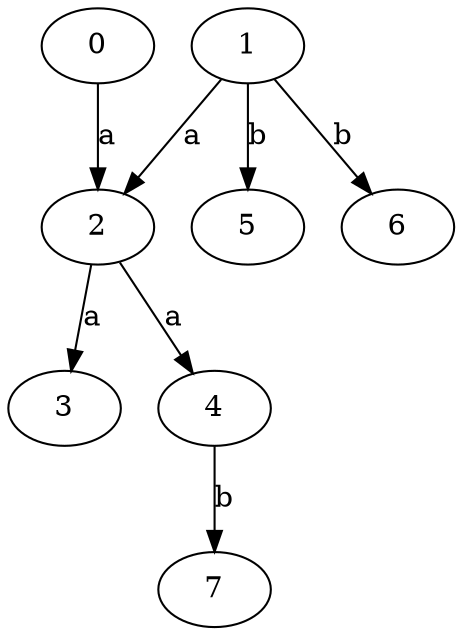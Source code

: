 strict digraph  {
2;
0;
3;
4;
5;
6;
1;
7;
2 -> 3  [label=a];
2 -> 4  [label=a];
0 -> 2  [label=a];
4 -> 7  [label=b];
1 -> 2  [label=a];
1 -> 5  [label=b];
1 -> 6  [label=b];
}
